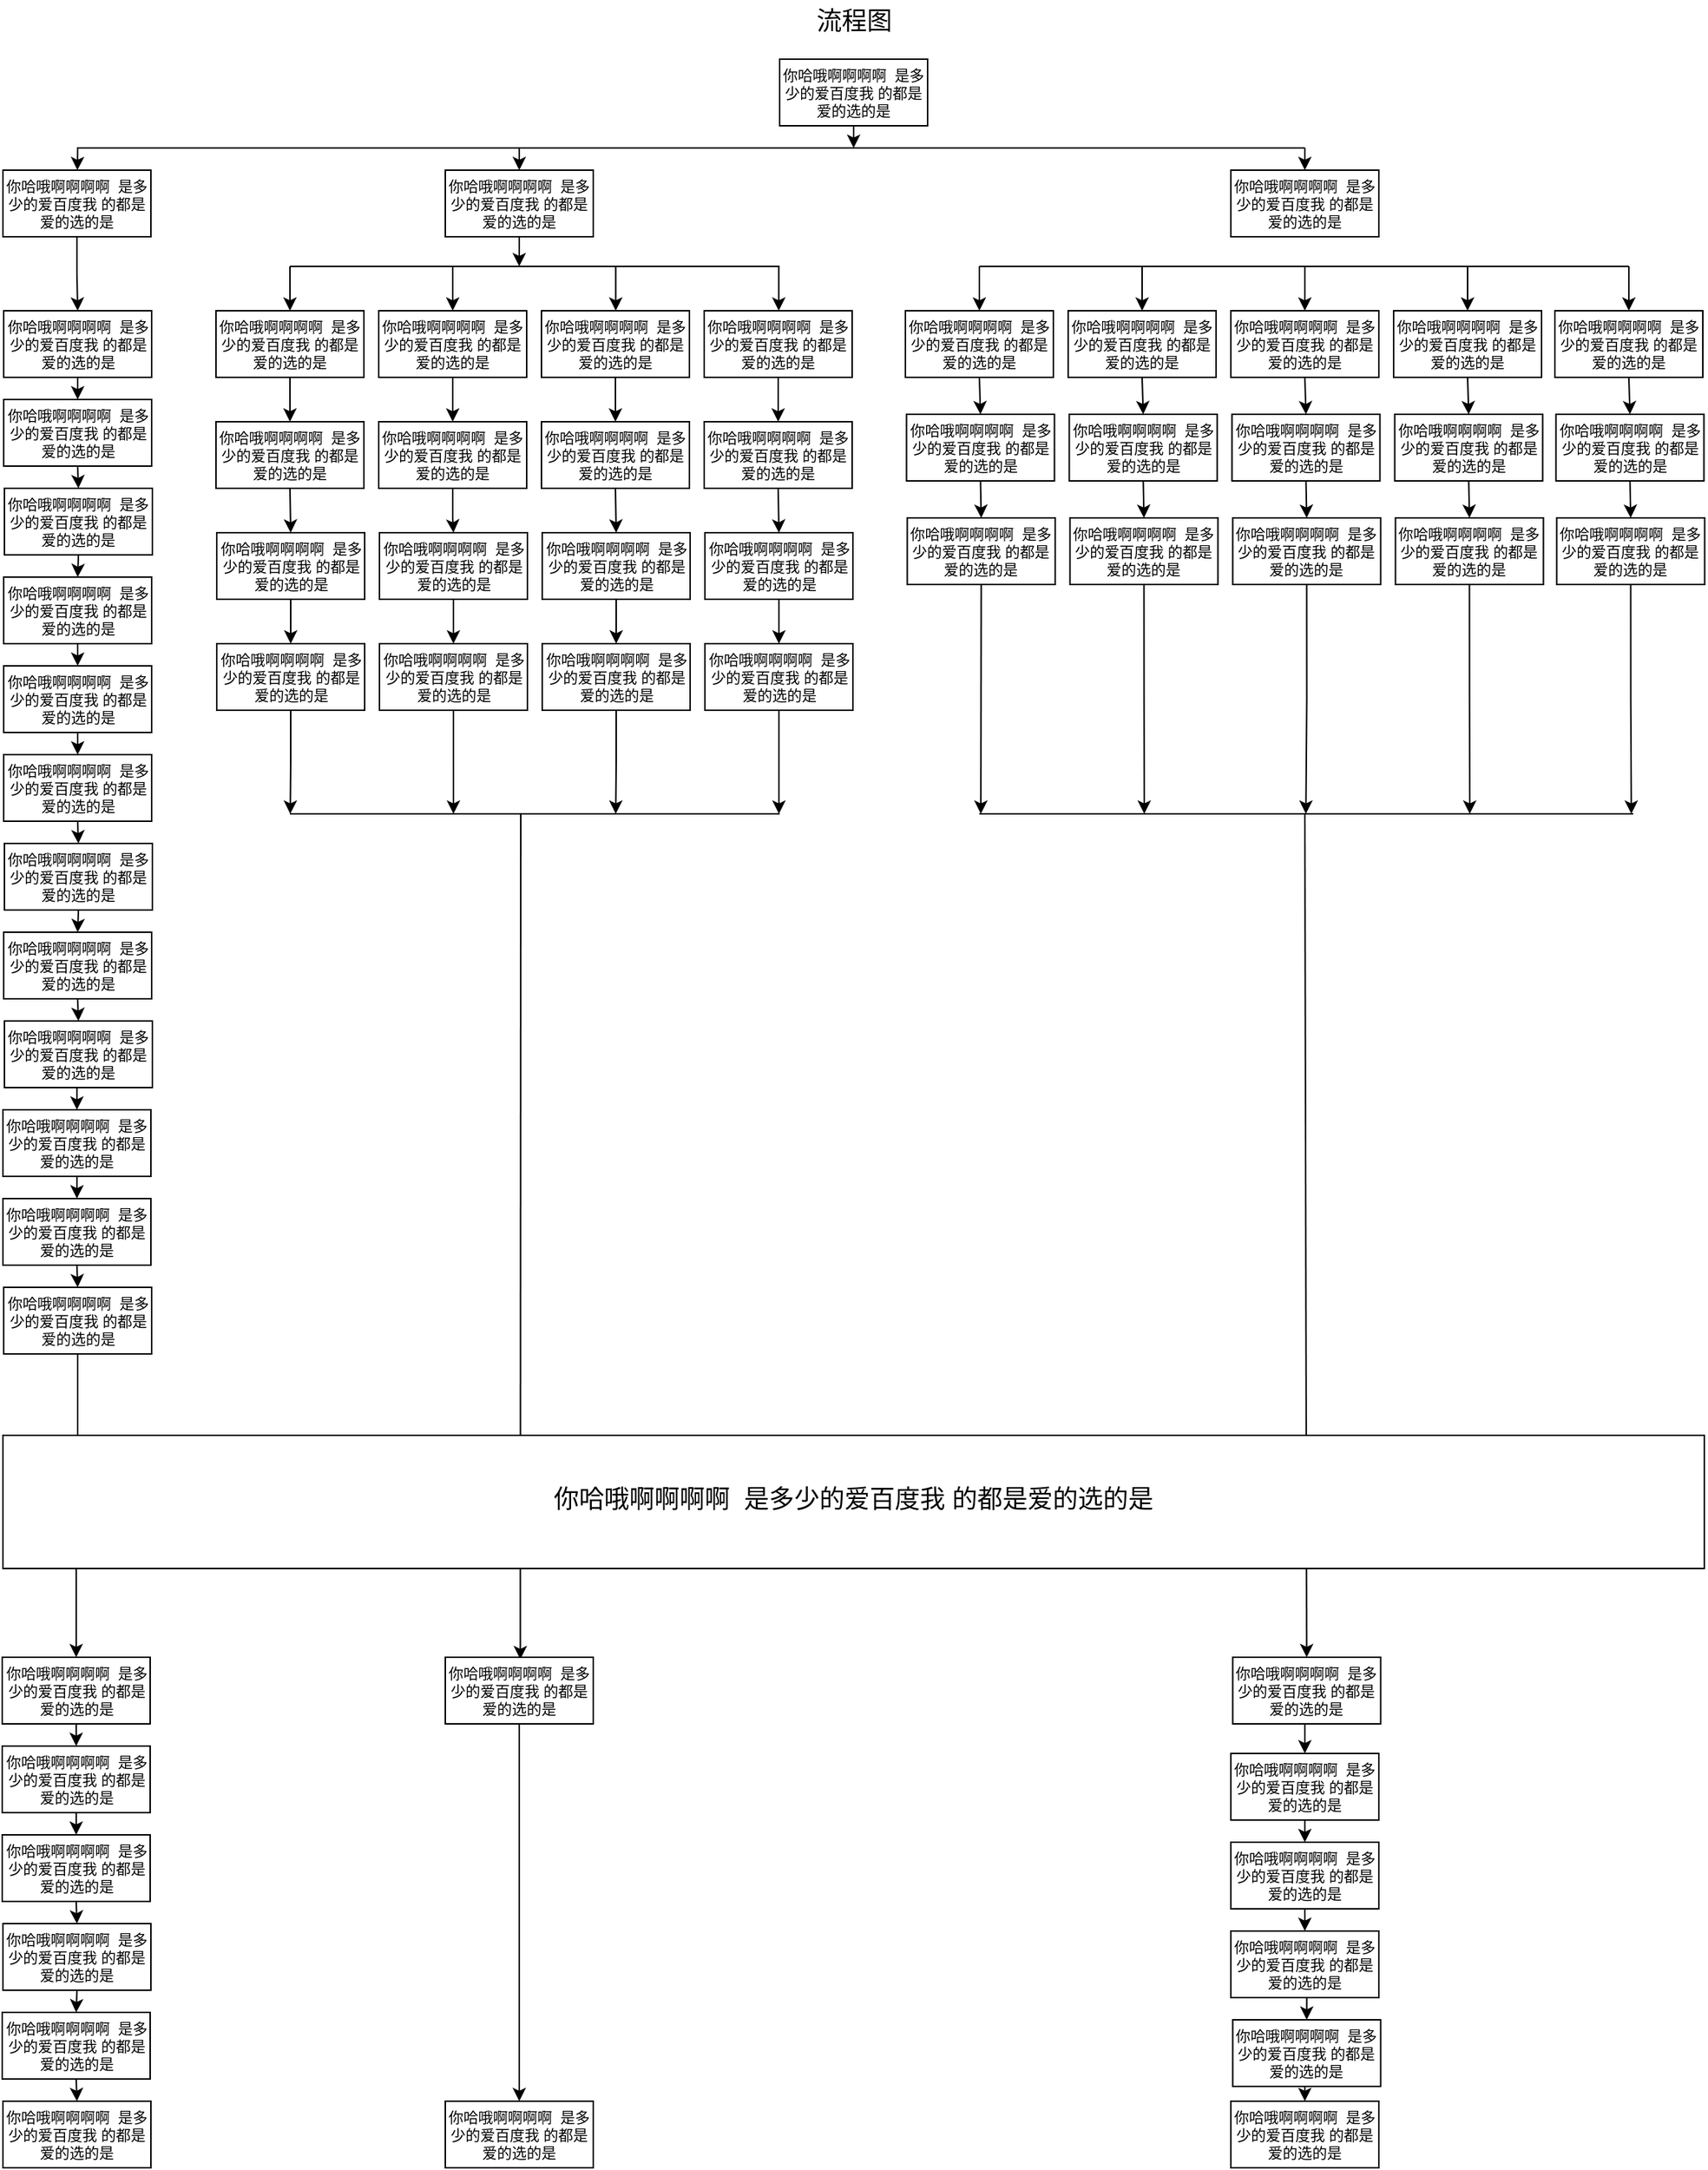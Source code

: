 <mxfile version="18.1.3" type="github"><diagram id="GHu2WYaASkNlMVGOSuDn" name="第 1 页"><mxGraphModel dx="2966" dy="1660" grid="1" gridSize="10" guides="1" tooltips="1" connect="1" arrows="0" fold="1" page="1" pageScale="1" pageWidth="1169" pageHeight="1654" math="0" shadow="0"><root><mxCell id="0"/><mxCell id="1" parent="0"/><mxCell id="d8rt-VX0q0OXvz8pPUQe-318" value="" style="endArrow=classic;html=1;rounded=0;fontSize=17;entryX=0.5;entryY=0;entryDx=0;entryDy=0;" edge="1" parent="1" target="d8rt-VX0q0OXvz8pPUQe-334"><mxGeometry width="50" height="50" relative="1" as="geometry"><mxPoint x="890" y="560" as="sourcePoint"/><mxPoint x="891.3" y="1140" as="targetPoint"/></mxGeometry></mxCell><mxCell id="d8rt-VX0q0OXvz8pPUQe-332" value="" style="endArrow=classic;html=1;rounded=0;fontSize=17;entryX=0.697;entryY=0.03;entryDx=0;entryDy=0;entryPerimeter=0;" edge="1" parent="1"><mxGeometry width="50" height="50" relative="1" as="geometry"><mxPoint x="360" y="560" as="sourcePoint"/><mxPoint x="359.7" y="1131.35" as="targetPoint"/></mxGeometry></mxCell><mxCell id="d8rt-VX0q0OXvz8pPUQe-285" style="edgeStyle=orthogonalEdgeStyle;rounded=0;orthogonalLoop=1;jettySize=auto;html=1;exitX=0.5;exitY=1;exitDx=0;exitDy=0;entryX=0.5;entryY=0;entryDx=0;entryDy=0;fontSize=10;" edge="1" parent="1" source="d8rt-VX0q0OXvz8pPUQe-123" target="d8rt-VX0q0OXvz8pPUQe-136"><mxGeometry relative="1" as="geometry"/></mxCell><mxCell id="d8rt-VX0q0OXvz8pPUQe-123" value="&lt;font style=&quot;font-size: 10px; line-height: 0.4;&quot;&gt;你哈哦啊啊啊啊&amp;nbsp; 是多少的爱百度我 的都是爱的选的是&lt;/font&gt;" style="rounded=0;whiteSpace=wrap;html=1;strokeWidth=1;align=center;fontSize=10;spacingTop=0;spacing=0;labelBorderColor=none;labelBackgroundColor=none;labelPosition=center;verticalLabelPosition=middle;verticalAlign=middle;" vertex="1" parent="1"><mxGeometry x="1059" y="220" width="100" height="45" as="geometry"/></mxCell><mxCell id="d8rt-VX0q0OXvz8pPUQe-284" style="edgeStyle=orthogonalEdgeStyle;rounded=0;orthogonalLoop=1;jettySize=auto;html=1;exitX=0.5;exitY=1;exitDx=0;exitDy=0;entryX=0.5;entryY=0;entryDx=0;entryDy=0;fontSize=10;" edge="1" parent="1" source="d8rt-VX0q0OXvz8pPUQe-131" target="d8rt-VX0q0OXvz8pPUQe-137"><mxGeometry relative="1" as="geometry"/></mxCell><mxCell id="d8rt-VX0q0OXvz8pPUQe-131" value="&lt;font style=&quot;font-size: 10px; line-height: 0.4;&quot;&gt;你哈哦啊啊啊啊&amp;nbsp; 是多少的爱百度我 的都是爱的选的是&lt;/font&gt;" style="rounded=0;whiteSpace=wrap;html=1;strokeWidth=1;align=center;fontSize=10;spacingTop=0;spacing=0;labelBorderColor=none;labelBackgroundColor=none;labelPosition=center;verticalLabelPosition=middle;verticalAlign=middle;" vertex="1" parent="1"><mxGeometry x="950" y="220" width="100" height="45" as="geometry"/></mxCell><mxCell id="d8rt-VX0q0OXvz8pPUQe-283" style="edgeStyle=orthogonalEdgeStyle;rounded=0;orthogonalLoop=1;jettySize=auto;html=1;exitX=0.5;exitY=1;exitDx=0;exitDy=0;entryX=0.5;entryY=0;entryDx=0;entryDy=0;fontSize=10;" edge="1" parent="1" source="d8rt-VX0q0OXvz8pPUQe-132" target="d8rt-VX0q0OXvz8pPUQe-138"><mxGeometry relative="1" as="geometry"/></mxCell><mxCell id="d8rt-VX0q0OXvz8pPUQe-132" value="&lt;font style=&quot;font-size: 10px; line-height: 0.4;&quot;&gt;你哈哦啊啊啊啊&amp;nbsp; 是多少的爱百度我 的都是爱的选的是&lt;/font&gt;" style="rounded=0;whiteSpace=wrap;html=1;strokeWidth=1;align=center;fontSize=10;spacingTop=0;spacing=0;labelBorderColor=none;labelBackgroundColor=none;labelPosition=center;verticalLabelPosition=middle;verticalAlign=middle;" vertex="1" parent="1"><mxGeometry x="840" y="220" width="100" height="45" as="geometry"/></mxCell><mxCell id="d8rt-VX0q0OXvz8pPUQe-282" style="edgeStyle=orthogonalEdgeStyle;rounded=0;orthogonalLoop=1;jettySize=auto;html=1;exitX=0.5;exitY=1;exitDx=0;exitDy=0;entryX=0.5;entryY=0;entryDx=0;entryDy=0;fontSize=10;" edge="1" parent="1" source="d8rt-VX0q0OXvz8pPUQe-134" target="d8rt-VX0q0OXvz8pPUQe-139"><mxGeometry relative="1" as="geometry"/></mxCell><mxCell id="d8rt-VX0q0OXvz8pPUQe-134" value="&lt;font style=&quot;font-size: 10px; line-height: 0.4;&quot;&gt;你哈哦啊啊啊啊&amp;nbsp; 是多少的爱百度我 的都是爱的选的是&lt;/font&gt;" style="rounded=0;whiteSpace=wrap;html=1;strokeWidth=1;align=center;fontSize=10;spacingTop=0;spacing=0;labelBorderColor=none;labelBackgroundColor=none;labelPosition=center;verticalLabelPosition=middle;verticalAlign=middle;" vertex="1" parent="1"><mxGeometry x="730" y="220" width="100" height="45" as="geometry"/></mxCell><mxCell id="d8rt-VX0q0OXvz8pPUQe-279" style="edgeStyle=orthogonalEdgeStyle;rounded=0;orthogonalLoop=1;jettySize=auto;html=1;exitX=0.5;exitY=1;exitDx=0;exitDy=0;entryX=0.5;entryY=0;entryDx=0;entryDy=0;fontSize=10;" edge="1" parent="1" source="d8rt-VX0q0OXvz8pPUQe-135" target="d8rt-VX0q0OXvz8pPUQe-140"><mxGeometry relative="1" as="geometry"/></mxCell><mxCell id="d8rt-VX0q0OXvz8pPUQe-135" value="&lt;font style=&quot;font-size: 10px; line-height: 0.4;&quot;&gt;你哈哦啊啊啊啊&amp;nbsp; 是多少的爱百度我 的都是爱的选的是&lt;/font&gt;" style="rounded=0;whiteSpace=wrap;html=1;strokeWidth=1;align=center;fontSize=10;spacingTop=0;spacing=0;labelBorderColor=none;labelBackgroundColor=none;labelPosition=center;verticalLabelPosition=middle;verticalAlign=middle;" vertex="1" parent="1"><mxGeometry x="620" y="220" width="100" height="45" as="geometry"/></mxCell><mxCell id="d8rt-VX0q0OXvz8pPUQe-288" style="edgeStyle=orthogonalEdgeStyle;rounded=0;orthogonalLoop=1;jettySize=auto;html=1;exitX=0.5;exitY=1;exitDx=0;exitDy=0;entryX=0.5;entryY=0;entryDx=0;entryDy=0;fontSize=10;" edge="1" parent="1" source="d8rt-VX0q0OXvz8pPUQe-136" target="d8rt-VX0q0OXvz8pPUQe-141"><mxGeometry relative="1" as="geometry"/></mxCell><mxCell id="d8rt-VX0q0OXvz8pPUQe-136" value="&lt;font style=&quot;font-size: 10px; line-height: 0.4;&quot;&gt;你哈哦啊啊啊啊&amp;nbsp; 是多少的爱百度我 的都是爱的选的是&lt;/font&gt;" style="rounded=0;whiteSpace=wrap;html=1;strokeWidth=1;align=center;fontSize=10;spacingTop=0;spacing=0;labelBorderColor=none;labelBackgroundColor=none;labelPosition=center;verticalLabelPosition=middle;verticalAlign=middle;" vertex="1" parent="1"><mxGeometry x="1059.75" y="290" width="100" height="45" as="geometry"/></mxCell><mxCell id="d8rt-VX0q0OXvz8pPUQe-287" style="edgeStyle=orthogonalEdgeStyle;rounded=0;orthogonalLoop=1;jettySize=auto;html=1;exitX=0.5;exitY=1;exitDx=0;exitDy=0;entryX=0.5;entryY=0;entryDx=0;entryDy=0;fontSize=10;" edge="1" parent="1" source="d8rt-VX0q0OXvz8pPUQe-137" target="d8rt-VX0q0OXvz8pPUQe-142"><mxGeometry relative="1" as="geometry"/></mxCell><mxCell id="d8rt-VX0q0OXvz8pPUQe-137" value="&lt;font style=&quot;font-size: 10px; line-height: 0.4;&quot;&gt;你哈哦啊啊啊啊&amp;nbsp; 是多少的爱百度我 的都是爱的选的是&lt;/font&gt;" style="rounded=0;whiteSpace=wrap;html=1;strokeWidth=1;align=center;fontSize=10;spacingTop=0;spacing=0;labelBorderColor=none;labelBackgroundColor=none;labelPosition=center;verticalLabelPosition=middle;verticalAlign=middle;" vertex="1" parent="1"><mxGeometry x="950.75" y="290" width="100" height="45" as="geometry"/></mxCell><mxCell id="d8rt-VX0q0OXvz8pPUQe-286" style="edgeStyle=orthogonalEdgeStyle;rounded=0;orthogonalLoop=1;jettySize=auto;html=1;exitX=0.5;exitY=1;exitDx=0;exitDy=0;entryX=0.5;entryY=0;entryDx=0;entryDy=0;fontSize=10;" edge="1" parent="1" source="d8rt-VX0q0OXvz8pPUQe-138" target="d8rt-VX0q0OXvz8pPUQe-143"><mxGeometry relative="1" as="geometry"/></mxCell><mxCell id="d8rt-VX0q0OXvz8pPUQe-138" value="&lt;font style=&quot;font-size: 10px; line-height: 0.4;&quot;&gt;你哈哦啊啊啊啊&amp;nbsp; 是多少的爱百度我 的都是爱的选的是&lt;/font&gt;" style="rounded=0;whiteSpace=wrap;html=1;strokeWidth=1;align=center;fontSize=10;spacingTop=0;spacing=0;labelBorderColor=none;labelBackgroundColor=none;labelPosition=center;verticalLabelPosition=middle;verticalAlign=middle;" vertex="1" parent="1"><mxGeometry x="840.75" y="290" width="100" height="45" as="geometry"/></mxCell><mxCell id="d8rt-VX0q0OXvz8pPUQe-281" style="edgeStyle=orthogonalEdgeStyle;rounded=0;orthogonalLoop=1;jettySize=auto;html=1;exitX=0.5;exitY=1;exitDx=0;exitDy=0;entryX=0.5;entryY=0;entryDx=0;entryDy=0;fontSize=10;" edge="1" parent="1" source="d8rt-VX0q0OXvz8pPUQe-139" target="d8rt-VX0q0OXvz8pPUQe-144"><mxGeometry relative="1" as="geometry"/></mxCell><mxCell id="d8rt-VX0q0OXvz8pPUQe-139" value="&lt;font style=&quot;font-size: 10px; line-height: 0.4;&quot;&gt;你哈哦啊啊啊啊&amp;nbsp; 是多少的爱百度我 的都是爱的选的是&lt;/font&gt;" style="rounded=0;whiteSpace=wrap;html=1;strokeWidth=1;align=center;fontSize=10;spacingTop=0;spacing=0;labelBorderColor=none;labelBackgroundColor=none;labelPosition=center;verticalLabelPosition=middle;verticalAlign=middle;" vertex="1" parent="1"><mxGeometry x="730.75" y="290" width="100" height="45" as="geometry"/></mxCell><mxCell id="d8rt-VX0q0OXvz8pPUQe-280" style="edgeStyle=orthogonalEdgeStyle;rounded=0;orthogonalLoop=1;jettySize=auto;html=1;exitX=0.5;exitY=1;exitDx=0;exitDy=0;entryX=0.5;entryY=0;entryDx=0;entryDy=0;fontSize=10;" edge="1" parent="1" source="d8rt-VX0q0OXvz8pPUQe-140" target="d8rt-VX0q0OXvz8pPUQe-145"><mxGeometry relative="1" as="geometry"/></mxCell><mxCell id="d8rt-VX0q0OXvz8pPUQe-140" value="&lt;font style=&quot;font-size: 10px; line-height: 0.4;&quot;&gt;你哈哦啊啊啊啊&amp;nbsp; 是多少的爱百度我 的都是爱的选的是&lt;/font&gt;" style="rounded=0;whiteSpace=wrap;html=1;strokeWidth=1;align=center;fontSize=10;spacingTop=0;spacing=0;labelBorderColor=none;labelBackgroundColor=none;labelPosition=center;verticalLabelPosition=middle;verticalAlign=middle;" vertex="1" parent="1"><mxGeometry x="620.75" y="290" width="100" height="45" as="geometry"/></mxCell><mxCell id="d8rt-VX0q0OXvz8pPUQe-317" style="edgeStyle=orthogonalEdgeStyle;rounded=0;orthogonalLoop=1;jettySize=auto;html=1;exitX=0.5;exitY=1;exitDx=0;exitDy=0;fontSize=17;" edge="1" parent="1" source="d8rt-VX0q0OXvz8pPUQe-141"><mxGeometry relative="1" as="geometry"><mxPoint x="1110.692" y="560" as="targetPoint"/></mxGeometry></mxCell><mxCell id="d8rt-VX0q0OXvz8pPUQe-141" value="&lt;font style=&quot;font-size: 10px; line-height: 0.4;&quot;&gt;你哈哦啊啊啊啊&amp;nbsp; 是多少的爱百度我 的都是爱的选的是&lt;/font&gt;" style="rounded=0;whiteSpace=wrap;html=1;strokeWidth=1;align=center;fontSize=10;spacingTop=0;spacing=0;labelBorderColor=none;labelBackgroundColor=none;labelPosition=center;verticalLabelPosition=middle;verticalAlign=middle;" vertex="1" parent="1"><mxGeometry x="1060.25" y="360" width="100" height="45" as="geometry"/></mxCell><mxCell id="d8rt-VX0q0OXvz8pPUQe-316" style="edgeStyle=orthogonalEdgeStyle;rounded=0;orthogonalLoop=1;jettySize=auto;html=1;exitX=0.5;exitY=1;exitDx=0;exitDy=0;fontSize=17;" edge="1" parent="1" source="d8rt-VX0q0OXvz8pPUQe-142"><mxGeometry relative="1" as="geometry"><mxPoint x="1001.462" y="560" as="targetPoint"/></mxGeometry></mxCell><mxCell id="d8rt-VX0q0OXvz8pPUQe-142" value="&lt;font style=&quot;font-size: 10px; line-height: 0.4;&quot;&gt;你哈哦啊啊啊啊&amp;nbsp; 是多少的爱百度我 的都是爱的选的是&lt;/font&gt;" style="rounded=0;whiteSpace=wrap;html=1;strokeWidth=1;align=center;fontSize=10;spacingTop=0;spacing=0;labelBorderColor=none;labelBackgroundColor=none;labelPosition=center;verticalLabelPosition=middle;verticalAlign=middle;" vertex="1" parent="1"><mxGeometry x="951.25" y="360" width="100" height="45" as="geometry"/></mxCell><mxCell id="d8rt-VX0q0OXvz8pPUQe-315" style="edgeStyle=orthogonalEdgeStyle;rounded=0;orthogonalLoop=1;jettySize=auto;html=1;exitX=0.5;exitY=1;exitDx=0;exitDy=0;fontSize=17;" edge="1" parent="1" source="d8rt-VX0q0OXvz8pPUQe-143"><mxGeometry relative="1" as="geometry"><mxPoint x="890.692" y="560" as="targetPoint"/></mxGeometry></mxCell><mxCell id="d8rt-VX0q0OXvz8pPUQe-143" value="&lt;font style=&quot;font-size: 10px; line-height: 0.4;&quot;&gt;你哈哦啊啊啊啊&amp;nbsp; 是多少的爱百度我 的都是爱的选的是&lt;/font&gt;" style="rounded=0;whiteSpace=wrap;html=1;strokeWidth=1;align=center;fontSize=10;spacingTop=0;spacing=0;labelBorderColor=none;labelBackgroundColor=none;labelPosition=center;verticalLabelPosition=middle;verticalAlign=middle;" vertex="1" parent="1"><mxGeometry x="841.25" y="360" width="100" height="45" as="geometry"/></mxCell><mxCell id="d8rt-VX0q0OXvz8pPUQe-314" style="edgeStyle=orthogonalEdgeStyle;rounded=0;orthogonalLoop=1;jettySize=auto;html=1;exitX=0.5;exitY=1;exitDx=0;exitDy=0;fontSize=17;" edge="1" parent="1" source="d8rt-VX0q0OXvz8pPUQe-144"><mxGeometry relative="1" as="geometry"><mxPoint x="781.462" y="560" as="targetPoint"/></mxGeometry></mxCell><mxCell id="d8rt-VX0q0OXvz8pPUQe-144" value="&lt;font style=&quot;font-size: 10px; line-height: 0.4;&quot;&gt;你哈哦啊啊啊啊&amp;nbsp; 是多少的爱百度我 的都是爱的选的是&lt;/font&gt;" style="rounded=0;whiteSpace=wrap;html=1;strokeWidth=1;align=center;fontSize=10;spacingTop=0;spacing=0;labelBorderColor=none;labelBackgroundColor=none;labelPosition=center;verticalLabelPosition=middle;verticalAlign=middle;" vertex="1" parent="1"><mxGeometry x="731.25" y="360" width="100" height="45" as="geometry"/></mxCell><mxCell id="d8rt-VX0q0OXvz8pPUQe-145" value="&lt;font style=&quot;font-size: 10px; line-height: 0.4;&quot;&gt;你哈哦啊啊啊啊&amp;nbsp; 是多少的爱百度我 的都是爱的选的是&lt;/font&gt;" style="rounded=0;whiteSpace=wrap;html=1;strokeWidth=1;align=center;fontSize=10;spacingTop=0;spacing=0;labelBorderColor=none;labelBackgroundColor=none;labelPosition=center;verticalLabelPosition=middle;verticalAlign=middle;" vertex="1" parent="1"><mxGeometry x="621.25" y="360" width="100" height="45" as="geometry"/></mxCell><mxCell id="d8rt-VX0q0OXvz8pPUQe-277" style="edgeStyle=orthogonalEdgeStyle;rounded=0;orthogonalLoop=1;jettySize=auto;html=1;exitX=0.5;exitY=1;exitDx=0;exitDy=0;entryX=0.5;entryY=0;entryDx=0;entryDy=0;fontSize=10;" edge="1" parent="1" source="d8rt-VX0q0OXvz8pPUQe-146" target="d8rt-VX0q0OXvz8pPUQe-150"><mxGeometry relative="1" as="geometry"/></mxCell><mxCell id="d8rt-VX0q0OXvz8pPUQe-146" value="&lt;font style=&quot;font-size: 10px; line-height: 0.4;&quot;&gt;你哈哦啊啊啊啊&amp;nbsp; 是多少的爱百度我 的都是爱的选的是&lt;/font&gt;" style="rounded=0;whiteSpace=wrap;html=1;strokeWidth=1;align=center;fontSize=10;spacingTop=0;spacing=0;labelBorderColor=none;labelBackgroundColor=none;labelPosition=center;verticalLabelPosition=middle;verticalAlign=middle;" vertex="1" parent="1"><mxGeometry x="484" y="220" width="100" height="45" as="geometry"/></mxCell><mxCell id="d8rt-VX0q0OXvz8pPUQe-275" style="edgeStyle=orthogonalEdgeStyle;rounded=0;orthogonalLoop=1;jettySize=auto;html=1;exitX=0.5;exitY=1;exitDx=0;exitDy=0;fontSize=10;" edge="1" parent="1" source="d8rt-VX0q0OXvz8pPUQe-147" target="d8rt-VX0q0OXvz8pPUQe-151"><mxGeometry relative="1" as="geometry"/></mxCell><mxCell id="d8rt-VX0q0OXvz8pPUQe-147" value="&lt;font style=&quot;font-size: 10px; line-height: 0.4;&quot;&gt;你哈哦啊啊啊啊&amp;nbsp; 是多少的爱百度我 的都是爱的选的是&lt;/font&gt;" style="rounded=0;whiteSpace=wrap;html=1;strokeWidth=1;align=center;fontSize=10;spacingTop=0;spacing=0;labelBorderColor=none;labelBackgroundColor=none;labelPosition=center;verticalLabelPosition=middle;verticalAlign=middle;" vertex="1" parent="1"><mxGeometry x="374" y="220" width="100" height="45" as="geometry"/></mxCell><mxCell id="d8rt-VX0q0OXvz8pPUQe-273" style="edgeStyle=orthogonalEdgeStyle;rounded=0;orthogonalLoop=1;jettySize=auto;html=1;exitX=0.5;exitY=1;exitDx=0;exitDy=0;entryX=0.5;entryY=0;entryDx=0;entryDy=0;fontSize=10;" edge="1" parent="1" source="d8rt-VX0q0OXvz8pPUQe-148" target="d8rt-VX0q0OXvz8pPUQe-152"><mxGeometry relative="1" as="geometry"/></mxCell><mxCell id="d8rt-VX0q0OXvz8pPUQe-148" value="&lt;font style=&quot;font-size: 10px; line-height: 0.4;&quot;&gt;你哈哦啊啊啊啊&amp;nbsp; 是多少的爱百度我 的都是爱的选的是&lt;/font&gt;" style="rounded=0;whiteSpace=wrap;html=1;strokeWidth=1;align=center;fontSize=10;spacingTop=0;spacing=0;labelBorderColor=none;labelBackgroundColor=none;labelPosition=center;verticalLabelPosition=middle;verticalAlign=middle;" vertex="1" parent="1"><mxGeometry x="264" y="220" width="100" height="45" as="geometry"/></mxCell><mxCell id="d8rt-VX0q0OXvz8pPUQe-218" style="edgeStyle=orthogonalEdgeStyle;rounded=0;orthogonalLoop=1;jettySize=auto;html=1;exitX=0.5;exitY=1;exitDx=0;exitDy=0;entryX=0.5;entryY=0;entryDx=0;entryDy=0;fontSize=10;" edge="1" parent="1" source="d8rt-VX0q0OXvz8pPUQe-149" target="d8rt-VX0q0OXvz8pPUQe-153"><mxGeometry relative="1" as="geometry"/></mxCell><mxCell id="d8rt-VX0q0OXvz8pPUQe-149" value="&lt;font style=&quot;font-size: 10px; line-height: 0.4;&quot;&gt;你哈哦啊啊啊啊&amp;nbsp; 是多少的爱百度我 的都是爱的选的是&lt;/font&gt;" style="rounded=0;whiteSpace=wrap;html=1;strokeWidth=1;align=center;fontSize=10;spacingTop=0;spacing=0;labelBorderColor=none;labelBackgroundColor=none;labelPosition=center;verticalLabelPosition=middle;verticalAlign=middle;" vertex="1" parent="1"><mxGeometry x="10.5" y="220" width="100" height="45" as="geometry"/></mxCell><mxCell id="d8rt-VX0q0OXvz8pPUQe-215" style="edgeStyle=orthogonalEdgeStyle;rounded=0;orthogonalLoop=1;jettySize=auto;html=1;exitX=0.5;exitY=1;exitDx=0;exitDy=0;entryX=0.5;entryY=0;entryDx=0;entryDy=0;fontSize=10;" edge="1" parent="1" target="d8rt-VX0q0OXvz8pPUQe-154"><mxGeometry relative="1" as="geometry"><mxPoint x="534" y="370" as="sourcePoint"/></mxGeometry></mxCell><mxCell id="d8rt-VX0q0OXvz8pPUQe-278" style="edgeStyle=orthogonalEdgeStyle;rounded=0;orthogonalLoop=1;jettySize=auto;html=1;exitX=0.5;exitY=1;exitDx=0;exitDy=0;entryX=0.5;entryY=0;entryDx=0;entryDy=0;fontSize=10;" edge="1" parent="1" source="d8rt-VX0q0OXvz8pPUQe-150" target="d8rt-VX0q0OXvz8pPUQe-154"><mxGeometry relative="1" as="geometry"/></mxCell><mxCell id="d8rt-VX0q0OXvz8pPUQe-150" value="&lt;font style=&quot;font-size: 10px; line-height: 0.4;&quot;&gt;你哈哦啊啊啊啊&amp;nbsp; 是多少的爱百度我 的都是爱的选的是&lt;/font&gt;" style="rounded=0;whiteSpace=wrap;html=1;strokeWidth=1;align=center;fontSize=10;spacingTop=0;spacing=0;labelBorderColor=none;labelBackgroundColor=none;labelPosition=center;verticalLabelPosition=middle;verticalAlign=middle;" vertex="1" parent="1"><mxGeometry x="484" y="295" width="100" height="45" as="geometry"/></mxCell><mxCell id="d8rt-VX0q0OXvz8pPUQe-212" style="edgeStyle=orthogonalEdgeStyle;rounded=0;orthogonalLoop=1;jettySize=auto;html=1;exitX=0.5;exitY=1;exitDx=0;exitDy=0;entryX=0.5;entryY=0;entryDx=0;entryDy=0;fontSize=10;" edge="1" parent="1" target="d8rt-VX0q0OXvz8pPUQe-155"><mxGeometry relative="1" as="geometry"><mxPoint x="424" y="370" as="sourcePoint"/></mxGeometry></mxCell><mxCell id="d8rt-VX0q0OXvz8pPUQe-276" style="edgeStyle=orthogonalEdgeStyle;rounded=0;orthogonalLoop=1;jettySize=auto;html=1;exitX=0.5;exitY=1;exitDx=0;exitDy=0;entryX=0.5;entryY=0;entryDx=0;entryDy=0;fontSize=10;" edge="1" parent="1" source="d8rt-VX0q0OXvz8pPUQe-151" target="d8rt-VX0q0OXvz8pPUQe-155"><mxGeometry relative="1" as="geometry"/></mxCell><mxCell id="d8rt-VX0q0OXvz8pPUQe-151" value="&lt;font style=&quot;font-size: 10px; line-height: 0.4;&quot;&gt;你哈哦啊啊啊啊&amp;nbsp; 是多少的爱百度我 的都是爱的选的是&lt;/font&gt;" style="rounded=0;whiteSpace=wrap;html=1;strokeWidth=1;align=center;fontSize=10;spacingTop=0;spacing=0;labelBorderColor=none;labelBackgroundColor=none;labelPosition=center;verticalLabelPosition=middle;verticalAlign=middle;" vertex="1" parent="1"><mxGeometry x="374" y="295" width="100" height="45" as="geometry"/></mxCell><mxCell id="d8rt-VX0q0OXvz8pPUQe-209" style="edgeStyle=orthogonalEdgeStyle;rounded=0;orthogonalLoop=1;jettySize=auto;html=1;exitX=0.5;exitY=1;exitDx=0;exitDy=0;entryX=0.5;entryY=0;entryDx=0;entryDy=0;fontSize=10;" edge="1" parent="1" target="d8rt-VX0q0OXvz8pPUQe-156"><mxGeometry relative="1" as="geometry"><mxPoint x="314" y="370" as="sourcePoint"/></mxGeometry></mxCell><mxCell id="d8rt-VX0q0OXvz8pPUQe-274" style="edgeStyle=orthogonalEdgeStyle;rounded=0;orthogonalLoop=1;jettySize=auto;html=1;exitX=0.5;exitY=1;exitDx=0;exitDy=0;fontSize=10;" edge="1" parent="1" source="d8rt-VX0q0OXvz8pPUQe-152" target="d8rt-VX0q0OXvz8pPUQe-156"><mxGeometry relative="1" as="geometry"/></mxCell><mxCell id="d8rt-VX0q0OXvz8pPUQe-152" value="&lt;font style=&quot;font-size: 10px; line-height: 0.4;&quot;&gt;你哈哦啊啊啊啊&amp;nbsp; 是多少的爱百度我 的都是爱的选的是&lt;/font&gt;" style="rounded=0;whiteSpace=wrap;html=1;strokeWidth=1;align=center;fontSize=10;spacingTop=0;spacing=0;labelBorderColor=none;labelBackgroundColor=none;labelPosition=center;verticalLabelPosition=middle;verticalAlign=middle;" vertex="1" parent="1"><mxGeometry x="264" y="295" width="100" height="45" as="geometry"/></mxCell><mxCell id="d8rt-VX0q0OXvz8pPUQe-219" style="edgeStyle=orthogonalEdgeStyle;rounded=0;orthogonalLoop=1;jettySize=auto;html=1;exitX=0.5;exitY=1;exitDx=0;exitDy=0;entryX=0.5;entryY=0;entryDx=0;entryDy=0;fontSize=10;" edge="1" parent="1" source="d8rt-VX0q0OXvz8pPUQe-153" target="d8rt-VX0q0OXvz8pPUQe-157"><mxGeometry relative="1" as="geometry"/></mxCell><mxCell id="d8rt-VX0q0OXvz8pPUQe-153" value="&lt;font style=&quot;font-size: 10px; line-height: 0.4;&quot;&gt;你哈哦啊啊啊啊&amp;nbsp; 是多少的爱百度我 的都是爱的选的是&lt;/font&gt;" style="rounded=0;whiteSpace=wrap;html=1;strokeWidth=1;align=center;fontSize=10;spacingTop=0;spacing=0;labelBorderColor=none;labelBackgroundColor=none;labelPosition=center;verticalLabelPosition=middle;verticalAlign=middle;" vertex="1" parent="1"><mxGeometry x="10.5" y="280" width="100" height="45" as="geometry"/></mxCell><mxCell id="d8rt-VX0q0OXvz8pPUQe-272" style="edgeStyle=orthogonalEdgeStyle;rounded=0;orthogonalLoop=1;jettySize=auto;html=1;exitX=0.5;exitY=1;exitDx=0;exitDy=0;entryX=0.5;entryY=0;entryDx=0;entryDy=0;fontSize=10;" edge="1" parent="1" source="d8rt-VX0q0OXvz8pPUQe-154" target="d8rt-VX0q0OXvz8pPUQe-158"><mxGeometry relative="1" as="geometry"/></mxCell><mxCell id="d8rt-VX0q0OXvz8pPUQe-154" value="&lt;font style=&quot;font-size: 10px; line-height: 0.4;&quot;&gt;你哈哦啊啊啊啊&amp;nbsp; 是多少的爱百度我 的都是爱的选的是&lt;/font&gt;" style="rounded=0;whiteSpace=wrap;html=1;strokeWidth=1;align=center;fontSize=10;spacingTop=0;spacing=0;labelBorderColor=none;labelBackgroundColor=none;labelPosition=center;verticalLabelPosition=middle;verticalAlign=middle;" vertex="1" parent="1"><mxGeometry x="484.5" y="370" width="100" height="45" as="geometry"/></mxCell><mxCell id="d8rt-VX0q0OXvz8pPUQe-271" style="edgeStyle=orthogonalEdgeStyle;rounded=0;orthogonalLoop=1;jettySize=auto;html=1;exitX=0.5;exitY=1;exitDx=0;exitDy=0;entryX=0.5;entryY=0;entryDx=0;entryDy=0;fontSize=10;" edge="1" parent="1" source="d8rt-VX0q0OXvz8pPUQe-155" target="d8rt-VX0q0OXvz8pPUQe-159"><mxGeometry relative="1" as="geometry"/></mxCell><mxCell id="d8rt-VX0q0OXvz8pPUQe-155" value="&lt;font style=&quot;font-size: 10px; line-height: 0.4;&quot;&gt;你哈哦啊啊啊啊&amp;nbsp; 是多少的爱百度我 的都是爱的选的是&lt;/font&gt;" style="rounded=0;whiteSpace=wrap;html=1;strokeWidth=1;align=center;fontSize=10;spacingTop=0;spacing=0;labelBorderColor=none;labelBackgroundColor=none;labelPosition=center;verticalLabelPosition=middle;verticalAlign=middle;" vertex="1" parent="1"><mxGeometry x="374.5" y="370" width="100" height="45" as="geometry"/></mxCell><mxCell id="d8rt-VX0q0OXvz8pPUQe-270" style="edgeStyle=orthogonalEdgeStyle;rounded=0;orthogonalLoop=1;jettySize=auto;html=1;exitX=0.5;exitY=1;exitDx=0;exitDy=0;entryX=0.5;entryY=0;entryDx=0;entryDy=0;fontSize=10;" edge="1" parent="1" source="d8rt-VX0q0OXvz8pPUQe-156" target="d8rt-VX0q0OXvz8pPUQe-160"><mxGeometry relative="1" as="geometry"/></mxCell><mxCell id="d8rt-VX0q0OXvz8pPUQe-156" value="&lt;font style=&quot;font-size: 10px; line-height: 0.4;&quot;&gt;你哈哦啊啊啊啊&amp;nbsp; 是多少的爱百度我 的都是爱的选的是&lt;/font&gt;" style="rounded=0;whiteSpace=wrap;html=1;strokeWidth=1;align=center;fontSize=10;spacingTop=0;spacing=0;labelBorderColor=none;labelBackgroundColor=none;labelPosition=center;verticalLabelPosition=middle;verticalAlign=middle;" vertex="1" parent="1"><mxGeometry x="264.5" y="370" width="100" height="45" as="geometry"/></mxCell><mxCell id="d8rt-VX0q0OXvz8pPUQe-220" style="edgeStyle=orthogonalEdgeStyle;rounded=0;orthogonalLoop=1;jettySize=auto;html=1;exitX=0.5;exitY=1;exitDx=0;exitDy=0;entryX=0.5;entryY=0;entryDx=0;entryDy=0;fontSize=10;" edge="1" parent="1" source="d8rt-VX0q0OXvz8pPUQe-157" target="d8rt-VX0q0OXvz8pPUQe-161"><mxGeometry relative="1" as="geometry"/></mxCell><mxCell id="d8rt-VX0q0OXvz8pPUQe-157" value="&lt;font style=&quot;font-size: 10px; line-height: 0.4;&quot;&gt;你哈哦啊啊啊啊&amp;nbsp; 是多少的爱百度我 的都是爱的选的是&lt;/font&gt;" style="rounded=0;whiteSpace=wrap;html=1;strokeWidth=1;align=center;fontSize=10;spacingTop=0;spacing=0;labelBorderColor=none;labelBackgroundColor=none;labelPosition=center;verticalLabelPosition=middle;verticalAlign=middle;" vertex="1" parent="1"><mxGeometry x="11" y="340" width="100" height="45" as="geometry"/></mxCell><mxCell id="d8rt-VX0q0OXvz8pPUQe-308" style="edgeStyle=orthogonalEdgeStyle;rounded=0;orthogonalLoop=1;jettySize=auto;html=1;exitX=0.5;exitY=1;exitDx=0;exitDy=0;fontSize=10;" edge="1" parent="1" source="d8rt-VX0q0OXvz8pPUQe-158"><mxGeometry relative="1" as="geometry"><mxPoint x="534.516" y="560" as="targetPoint"/></mxGeometry></mxCell><mxCell id="d8rt-VX0q0OXvz8pPUQe-158" value="&lt;font style=&quot;font-size: 10px; line-height: 0.4;&quot;&gt;你哈哦啊啊啊啊&amp;nbsp; 是多少的爱百度我 的都是爱的选的是&lt;/font&gt;" style="rounded=0;whiteSpace=wrap;html=1;strokeWidth=1;align=center;fontSize=10;spacingTop=0;spacing=0;labelBorderColor=none;labelBackgroundColor=none;labelPosition=center;verticalLabelPosition=middle;verticalAlign=middle;" vertex="1" parent="1"><mxGeometry x="484.5" y="445" width="100" height="45" as="geometry"/></mxCell><mxCell id="d8rt-VX0q0OXvz8pPUQe-307" style="edgeStyle=orthogonalEdgeStyle;rounded=0;orthogonalLoop=1;jettySize=auto;html=1;exitX=0.5;exitY=1;exitDx=0;exitDy=0;fontSize=10;" edge="1" parent="1" source="d8rt-VX0q0OXvz8pPUQe-159"><mxGeometry relative="1" as="geometry"><mxPoint x="424.194" y="560" as="targetPoint"/></mxGeometry></mxCell><mxCell id="d8rt-VX0q0OXvz8pPUQe-159" value="&lt;font style=&quot;font-size: 10px; line-height: 0.4;&quot;&gt;你哈哦啊啊啊啊&amp;nbsp; 是多少的爱百度我 的都是爱的选的是&lt;/font&gt;" style="rounded=0;whiteSpace=wrap;html=1;strokeWidth=1;align=center;fontSize=10;spacingTop=0;spacing=0;labelBorderColor=none;labelBackgroundColor=none;labelPosition=center;verticalLabelPosition=middle;verticalAlign=middle;" vertex="1" parent="1"><mxGeometry x="374.5" y="445" width="100" height="45" as="geometry"/></mxCell><mxCell id="d8rt-VX0q0OXvz8pPUQe-306" style="edgeStyle=orthogonalEdgeStyle;rounded=0;orthogonalLoop=1;jettySize=auto;html=1;exitX=0.5;exitY=1;exitDx=0;exitDy=0;fontSize=10;" edge="1" parent="1" source="d8rt-VX0q0OXvz8pPUQe-160"><mxGeometry relative="1" as="geometry"><mxPoint x="314.516" y="560" as="targetPoint"/></mxGeometry></mxCell><mxCell id="d8rt-VX0q0OXvz8pPUQe-160" value="&lt;font style=&quot;font-size: 10px; line-height: 0.4;&quot;&gt;你哈哦啊啊啊啊&amp;nbsp; 是多少的爱百度我 的都是爱的选的是&lt;/font&gt;" style="rounded=0;whiteSpace=wrap;html=1;strokeWidth=1;align=center;fontSize=10;spacingTop=0;spacing=0;labelBorderColor=none;labelBackgroundColor=none;labelPosition=center;verticalLabelPosition=middle;verticalAlign=middle;" vertex="1" parent="1"><mxGeometry x="264.5" y="445" width="100" height="45" as="geometry"/></mxCell><mxCell id="d8rt-VX0q0OXvz8pPUQe-221" style="edgeStyle=orthogonalEdgeStyle;rounded=0;orthogonalLoop=1;jettySize=auto;html=1;exitX=0.5;exitY=1;exitDx=0;exitDy=0;entryX=0.5;entryY=0;entryDx=0;entryDy=0;fontSize=10;" edge="1" parent="1" source="d8rt-VX0q0OXvz8pPUQe-161" target="d8rt-VX0q0OXvz8pPUQe-162"><mxGeometry relative="1" as="geometry"/></mxCell><mxCell id="d8rt-VX0q0OXvz8pPUQe-161" value="&lt;font style=&quot;font-size: 10px; line-height: 0.4;&quot;&gt;你哈哦啊啊啊啊&amp;nbsp; 是多少的爱百度我 的都是爱的选的是&lt;/font&gt;" style="rounded=0;whiteSpace=wrap;html=1;strokeWidth=1;align=center;fontSize=10;spacingTop=0;spacing=0;labelBorderColor=none;labelBackgroundColor=none;labelPosition=center;verticalLabelPosition=middle;verticalAlign=middle;" vertex="1" parent="1"><mxGeometry x="10.5" y="400" width="100" height="45" as="geometry"/></mxCell><mxCell id="d8rt-VX0q0OXvz8pPUQe-222" style="edgeStyle=orthogonalEdgeStyle;rounded=0;orthogonalLoop=1;jettySize=auto;html=1;exitX=0.5;exitY=1;exitDx=0;exitDy=0;entryX=0.5;entryY=0;entryDx=0;entryDy=0;fontSize=10;" edge="1" parent="1" source="d8rt-VX0q0OXvz8pPUQe-162" target="d8rt-VX0q0OXvz8pPUQe-163"><mxGeometry relative="1" as="geometry"/></mxCell><mxCell id="d8rt-VX0q0OXvz8pPUQe-162" value="&lt;font style=&quot;font-size: 10px; line-height: 0.4;&quot;&gt;你哈哦啊啊啊啊&amp;nbsp; 是多少的爱百度我 的都是爱的选的是&lt;/font&gt;" style="rounded=0;whiteSpace=wrap;html=1;strokeWidth=1;align=center;fontSize=10;spacingTop=0;spacing=0;labelBorderColor=none;labelBackgroundColor=none;labelPosition=center;verticalLabelPosition=middle;verticalAlign=middle;" vertex="1" parent="1"><mxGeometry x="10.5" y="460" width="100" height="45" as="geometry"/></mxCell><mxCell id="d8rt-VX0q0OXvz8pPUQe-223" style="edgeStyle=orthogonalEdgeStyle;rounded=0;orthogonalLoop=1;jettySize=auto;html=1;exitX=0.5;exitY=1;exitDx=0;exitDy=0;entryX=0.5;entryY=0;entryDx=0;entryDy=0;fontSize=10;" edge="1" parent="1" source="d8rt-VX0q0OXvz8pPUQe-163" target="d8rt-VX0q0OXvz8pPUQe-164"><mxGeometry relative="1" as="geometry"/></mxCell><mxCell id="d8rt-VX0q0OXvz8pPUQe-163" value="&lt;font style=&quot;font-size: 10px; line-height: 0.4;&quot;&gt;你哈哦啊啊啊啊&amp;nbsp; 是多少的爱百度我 的都是爱的选的是&lt;/font&gt;" style="rounded=0;whiteSpace=wrap;html=1;strokeWidth=1;align=center;fontSize=10;spacingTop=0;spacing=0;labelBorderColor=none;labelBackgroundColor=none;labelPosition=center;verticalLabelPosition=middle;verticalAlign=middle;" vertex="1" parent="1"><mxGeometry x="10.5" y="520" width="100" height="45" as="geometry"/></mxCell><mxCell id="d8rt-VX0q0OXvz8pPUQe-224" style="edgeStyle=orthogonalEdgeStyle;rounded=0;orthogonalLoop=1;jettySize=auto;html=1;exitX=0.5;exitY=1;exitDx=0;exitDy=0;entryX=0.5;entryY=0;entryDx=0;entryDy=0;fontSize=10;" edge="1" parent="1" source="d8rt-VX0q0OXvz8pPUQe-164" target="d8rt-VX0q0OXvz8pPUQe-165"><mxGeometry relative="1" as="geometry"/></mxCell><mxCell id="d8rt-VX0q0OXvz8pPUQe-164" value="&lt;font style=&quot;font-size: 10px; line-height: 0.4;&quot;&gt;你哈哦啊啊啊啊&amp;nbsp; 是多少的爱百度我 的都是爱的选的是&lt;/font&gt;" style="rounded=0;whiteSpace=wrap;html=1;strokeWidth=1;align=center;fontSize=10;spacingTop=0;spacing=0;labelBorderColor=none;labelBackgroundColor=none;labelPosition=center;verticalLabelPosition=middle;verticalAlign=middle;" vertex="1" parent="1"><mxGeometry x="11" y="580" width="100" height="45" as="geometry"/></mxCell><mxCell id="d8rt-VX0q0OXvz8pPUQe-225" style="edgeStyle=orthogonalEdgeStyle;rounded=0;orthogonalLoop=1;jettySize=auto;html=1;exitX=0.5;exitY=1;exitDx=0;exitDy=0;entryX=0.5;entryY=0;entryDx=0;entryDy=0;fontSize=10;" edge="1" parent="1" source="d8rt-VX0q0OXvz8pPUQe-165" target="d8rt-VX0q0OXvz8pPUQe-170"><mxGeometry relative="1" as="geometry"/></mxCell><mxCell id="d8rt-VX0q0OXvz8pPUQe-165" value="&lt;font style=&quot;font-size: 10px; line-height: 0.4;&quot;&gt;你哈哦啊啊啊啊&amp;nbsp; 是多少的爱百度我 的都是爱的选的是&lt;/font&gt;" style="rounded=0;whiteSpace=wrap;html=1;strokeWidth=1;align=center;fontSize=10;spacingTop=0;spacing=0;labelBorderColor=none;labelBackgroundColor=none;labelPosition=center;verticalLabelPosition=middle;verticalAlign=middle;" vertex="1" parent="1"><mxGeometry x="10.5" y="640" width="100" height="45" as="geometry"/></mxCell><mxCell id="d8rt-VX0q0OXvz8pPUQe-265" style="edgeStyle=orthogonalEdgeStyle;rounded=0;orthogonalLoop=1;jettySize=auto;html=1;exitX=0.5;exitY=1;exitDx=0;exitDy=0;entryX=0.5;entryY=0;entryDx=0;entryDy=0;fontSize=10;" edge="1" parent="1" source="d8rt-VX0q0OXvz8pPUQe-166" target="d8rt-VX0q0OXvz8pPUQe-167"><mxGeometry relative="1" as="geometry"/></mxCell><mxCell id="d8rt-VX0q0OXvz8pPUQe-166" value="&lt;font style=&quot;font-size: 10px; line-height: 0.4;&quot;&gt;你哈哦啊啊啊啊&amp;nbsp; 是多少的爱百度我 的都是爱的选的是&lt;/font&gt;" style="rounded=0;whiteSpace=wrap;html=1;strokeWidth=1;align=center;fontSize=10;spacingTop=0;spacing=0;labelBorderColor=none;labelBackgroundColor=none;labelPosition=center;verticalLabelPosition=middle;verticalAlign=middle;" vertex="1" parent="1"><mxGeometry x="154" y="220" width="100" height="45" as="geometry"/></mxCell><mxCell id="d8rt-VX0q0OXvz8pPUQe-206" style="edgeStyle=orthogonalEdgeStyle;rounded=0;orthogonalLoop=1;jettySize=auto;html=1;exitX=0.5;exitY=1;exitDx=0;exitDy=0;entryX=0.5;entryY=0;entryDx=0;entryDy=0;fontSize=10;" edge="1" parent="1" target="d8rt-VX0q0OXvz8pPUQe-168"><mxGeometry relative="1" as="geometry"><mxPoint x="204" y="370" as="sourcePoint"/></mxGeometry></mxCell><mxCell id="d8rt-VX0q0OXvz8pPUQe-266" style="edgeStyle=orthogonalEdgeStyle;rounded=0;orthogonalLoop=1;jettySize=auto;html=1;exitX=0.5;exitY=1;exitDx=0;exitDy=0;entryX=0.5;entryY=0;entryDx=0;entryDy=0;fontSize=10;" edge="1" parent="1" source="d8rt-VX0q0OXvz8pPUQe-167" target="d8rt-VX0q0OXvz8pPUQe-168"><mxGeometry relative="1" as="geometry"/></mxCell><mxCell id="d8rt-VX0q0OXvz8pPUQe-167" value="&lt;font style=&quot;font-size: 10px; line-height: 0.4;&quot;&gt;你哈哦啊啊啊啊&amp;nbsp; 是多少的爱百度我 的都是爱的选的是&lt;/font&gt;" style="rounded=0;whiteSpace=wrap;html=1;strokeWidth=1;align=center;fontSize=10;spacingTop=0;spacing=0;labelBorderColor=none;labelBackgroundColor=none;labelPosition=center;verticalLabelPosition=middle;verticalAlign=middle;" vertex="1" parent="1"><mxGeometry x="154" y="295" width="100" height="45" as="geometry"/></mxCell><mxCell id="d8rt-VX0q0OXvz8pPUQe-268" style="edgeStyle=orthogonalEdgeStyle;rounded=0;orthogonalLoop=1;jettySize=auto;html=1;exitX=0.5;exitY=1;exitDx=0;exitDy=0;entryX=0.5;entryY=0;entryDx=0;entryDy=0;fontSize=10;" edge="1" parent="1" source="d8rt-VX0q0OXvz8pPUQe-168" target="d8rt-VX0q0OXvz8pPUQe-169"><mxGeometry relative="1" as="geometry"/></mxCell><mxCell id="d8rt-VX0q0OXvz8pPUQe-168" value="&lt;font style=&quot;font-size: 10px; line-height: 0.4;&quot;&gt;你哈哦啊啊啊啊&amp;nbsp; 是多少的爱百度我 的都是爱的选的是&lt;/font&gt;" style="rounded=0;whiteSpace=wrap;html=1;strokeWidth=1;align=center;fontSize=10;spacingTop=0;spacing=0;labelBorderColor=none;labelBackgroundColor=none;labelPosition=center;verticalLabelPosition=middle;verticalAlign=middle;" vertex="1" parent="1"><mxGeometry x="154.5" y="370" width="100" height="45" as="geometry"/></mxCell><mxCell id="d8rt-VX0q0OXvz8pPUQe-305" style="edgeStyle=orthogonalEdgeStyle;rounded=0;orthogonalLoop=1;jettySize=auto;html=1;exitX=0.5;exitY=1;exitDx=0;exitDy=0;fontSize=10;" edge="1" parent="1" source="d8rt-VX0q0OXvz8pPUQe-169"><mxGeometry relative="1" as="geometry"><mxPoint x="204.194" y="560" as="targetPoint"/></mxGeometry></mxCell><mxCell id="d8rt-VX0q0OXvz8pPUQe-169" value="&lt;font style=&quot;font-size: 10px; line-height: 0.4;&quot;&gt;你哈哦啊啊啊啊&amp;nbsp; 是多少的爱百度我 的都是爱的选的是&lt;/font&gt;" style="rounded=0;whiteSpace=wrap;html=1;strokeWidth=1;align=center;fontSize=10;spacingTop=0;spacing=0;labelBorderColor=none;labelBackgroundColor=none;labelPosition=center;verticalLabelPosition=middle;verticalAlign=middle;" vertex="1" parent="1"><mxGeometry x="154.5" y="445" width="100" height="45" as="geometry"/></mxCell><mxCell id="d8rt-VX0q0OXvz8pPUQe-226" style="edgeStyle=orthogonalEdgeStyle;rounded=0;orthogonalLoop=1;jettySize=auto;html=1;exitX=0.5;exitY=1;exitDx=0;exitDy=0;entryX=0.5;entryY=0;entryDx=0;entryDy=0;fontSize=10;" edge="1" parent="1" source="d8rt-VX0q0OXvz8pPUQe-170" target="d8rt-VX0q0OXvz8pPUQe-171"><mxGeometry relative="1" as="geometry"/></mxCell><mxCell id="d8rt-VX0q0OXvz8pPUQe-170" value="&lt;font style=&quot;font-size: 10px; line-height: 0.4;&quot;&gt;你哈哦啊啊啊啊&amp;nbsp; 是多少的爱百度我 的都是爱的选的是&lt;/font&gt;" style="rounded=0;whiteSpace=wrap;html=1;strokeWidth=1;align=center;fontSize=10;spacingTop=0;spacing=0;labelBorderColor=none;labelBackgroundColor=none;labelPosition=center;verticalLabelPosition=middle;verticalAlign=middle;" vertex="1" parent="1"><mxGeometry x="11" y="700" width="100" height="45" as="geometry"/></mxCell><mxCell id="d8rt-VX0q0OXvz8pPUQe-227" style="edgeStyle=orthogonalEdgeStyle;rounded=0;orthogonalLoop=1;jettySize=auto;html=1;exitX=0.5;exitY=1;exitDx=0;exitDy=0;entryX=0.5;entryY=0;entryDx=0;entryDy=0;fontSize=10;" edge="1" parent="1" source="d8rt-VX0q0OXvz8pPUQe-171" target="d8rt-VX0q0OXvz8pPUQe-172"><mxGeometry relative="1" as="geometry"/></mxCell><mxCell id="d8rt-VX0q0OXvz8pPUQe-171" value="&lt;font style=&quot;font-size: 10px; line-height: 0.4;&quot;&gt;你哈哦啊啊啊啊&amp;nbsp; 是多少的爱百度我 的都是爱的选的是&lt;/font&gt;" style="rounded=0;whiteSpace=wrap;html=1;strokeWidth=1;align=center;fontSize=10;spacingTop=0;spacing=0;labelBorderColor=none;labelBackgroundColor=none;labelPosition=center;verticalLabelPosition=middle;verticalAlign=middle;" vertex="1" parent="1"><mxGeometry x="10" y="760" width="100" height="45" as="geometry"/></mxCell><mxCell id="d8rt-VX0q0OXvz8pPUQe-229" style="edgeStyle=orthogonalEdgeStyle;rounded=0;orthogonalLoop=1;jettySize=auto;html=1;exitX=0.5;exitY=1;exitDx=0;exitDy=0;entryX=0.5;entryY=0;entryDx=0;entryDy=0;fontSize=10;" edge="1" parent="1" source="d8rt-VX0q0OXvz8pPUQe-172" target="d8rt-VX0q0OXvz8pPUQe-173"><mxGeometry relative="1" as="geometry"/></mxCell><mxCell id="d8rt-VX0q0OXvz8pPUQe-172" value="&lt;font style=&quot;font-size: 10px; line-height: 0.4;&quot;&gt;你哈哦啊啊啊啊&amp;nbsp; 是多少的爱百度我 的都是爱的选的是&lt;/font&gt;" style="rounded=0;whiteSpace=wrap;html=1;strokeWidth=1;align=center;fontSize=10;spacingTop=0;spacing=0;labelBorderColor=none;labelBackgroundColor=none;labelPosition=center;verticalLabelPosition=middle;verticalAlign=middle;" vertex="1" parent="1"><mxGeometry x="10" y="820" width="100" height="45" as="geometry"/></mxCell><mxCell id="d8rt-VX0q0OXvz8pPUQe-331" style="edgeStyle=orthogonalEdgeStyle;rounded=0;orthogonalLoop=1;jettySize=auto;html=1;exitX=0.5;exitY=1;exitDx=0;exitDy=0;fontSize=17;" edge="1" parent="1" source="d8rt-VX0q0OXvz8pPUQe-173" target="d8rt-VX0q0OXvz8pPUQe-174"><mxGeometry relative="1" as="geometry"/></mxCell><mxCell id="d8rt-VX0q0OXvz8pPUQe-173" value="&lt;font style=&quot;font-size: 10px; line-height: 0.4;&quot;&gt;你哈哦啊啊啊啊&amp;nbsp; 是多少的爱百度我 的都是爱的选的是&lt;/font&gt;" style="rounded=0;whiteSpace=wrap;html=1;strokeWidth=1;align=center;fontSize=10;spacingTop=0;spacing=0;labelBorderColor=none;labelBackgroundColor=none;labelPosition=center;verticalLabelPosition=middle;verticalAlign=middle;" vertex="1" parent="1"><mxGeometry x="10.5" y="880" width="100" height="45" as="geometry"/></mxCell><mxCell id="d8rt-VX0q0OXvz8pPUQe-231" style="edgeStyle=orthogonalEdgeStyle;rounded=0;orthogonalLoop=1;jettySize=auto;html=1;exitX=0.5;exitY=1;exitDx=0;exitDy=0;entryX=0.5;entryY=0;entryDx=0;entryDy=0;fontSize=10;" edge="1" parent="1" source="d8rt-VX0q0OXvz8pPUQe-174" target="d8rt-VX0q0OXvz8pPUQe-175"><mxGeometry relative="1" as="geometry"/></mxCell><mxCell id="d8rt-VX0q0OXvz8pPUQe-174" value="&lt;font style=&quot;font-size: 10px; line-height: 0.4;&quot;&gt;你哈哦啊啊啊啊&amp;nbsp; 是多少的爱百度我 的都是爱的选的是&lt;/font&gt;" style="rounded=0;whiteSpace=wrap;html=1;strokeWidth=1;align=center;fontSize=10;spacingTop=0;spacing=0;labelBorderColor=none;labelBackgroundColor=none;labelPosition=center;verticalLabelPosition=middle;verticalAlign=middle;" vertex="1" parent="1"><mxGeometry x="9.5" y="1130" width="100" height="45" as="geometry"/></mxCell><mxCell id="d8rt-VX0q0OXvz8pPUQe-232" style="edgeStyle=orthogonalEdgeStyle;rounded=0;orthogonalLoop=1;jettySize=auto;html=1;exitX=0.5;exitY=1;exitDx=0;exitDy=0;entryX=0.5;entryY=0;entryDx=0;entryDy=0;fontSize=10;" edge="1" parent="1" source="d8rt-VX0q0OXvz8pPUQe-175" target="d8rt-VX0q0OXvz8pPUQe-176"><mxGeometry relative="1" as="geometry"/></mxCell><mxCell id="d8rt-VX0q0OXvz8pPUQe-175" value="&lt;font style=&quot;font-size: 10px; line-height: 0.4;&quot;&gt;你哈哦啊啊啊啊&amp;nbsp; 是多少的爱百度我 的都是爱的选的是&lt;/font&gt;" style="rounded=0;whiteSpace=wrap;html=1;strokeWidth=1;align=center;fontSize=10;spacingTop=0;spacing=0;labelBorderColor=none;labelBackgroundColor=none;labelPosition=center;verticalLabelPosition=middle;verticalAlign=middle;" vertex="1" parent="1"><mxGeometry x="9.5" y="1190" width="100" height="45" as="geometry"/></mxCell><mxCell id="d8rt-VX0q0OXvz8pPUQe-233" style="edgeStyle=orthogonalEdgeStyle;rounded=0;orthogonalLoop=1;jettySize=auto;html=1;exitX=0.5;exitY=1;exitDx=0;exitDy=0;entryX=0.5;entryY=0;entryDx=0;entryDy=0;fontSize=10;" edge="1" parent="1" source="d8rt-VX0q0OXvz8pPUQe-176" target="d8rt-VX0q0OXvz8pPUQe-177"><mxGeometry relative="1" as="geometry"/></mxCell><mxCell id="d8rt-VX0q0OXvz8pPUQe-176" value="&lt;font style=&quot;font-size: 10px; line-height: 0.4;&quot;&gt;你哈哦啊啊啊啊&amp;nbsp; 是多少的爱百度我 的都是爱的选的是&lt;/font&gt;" style="rounded=0;whiteSpace=wrap;html=1;strokeWidth=1;align=center;fontSize=10;spacingTop=0;spacing=0;labelBorderColor=none;labelBackgroundColor=none;labelPosition=center;verticalLabelPosition=middle;verticalAlign=middle;" vertex="1" parent="1"><mxGeometry x="9.5" y="1250" width="100" height="45" as="geometry"/></mxCell><mxCell id="d8rt-VX0q0OXvz8pPUQe-234" style="edgeStyle=orthogonalEdgeStyle;rounded=0;orthogonalLoop=1;jettySize=auto;html=1;exitX=0.5;exitY=1;exitDx=0;exitDy=0;entryX=0.5;entryY=0;entryDx=0;entryDy=0;fontSize=10;" edge="1" parent="1" source="d8rt-VX0q0OXvz8pPUQe-177" target="d8rt-VX0q0OXvz8pPUQe-178"><mxGeometry relative="1" as="geometry"/></mxCell><mxCell id="d8rt-VX0q0OXvz8pPUQe-177" value="&lt;font style=&quot;font-size: 10px; line-height: 0.4;&quot;&gt;你哈哦啊啊啊啊&amp;nbsp; 是多少的爱百度我 的都是爱的选的是&lt;/font&gt;" style="rounded=0;whiteSpace=wrap;html=1;strokeWidth=1;align=center;fontSize=10;spacingTop=0;spacing=0;labelBorderColor=none;labelBackgroundColor=none;labelPosition=center;verticalLabelPosition=middle;verticalAlign=middle;" vertex="1" parent="1"><mxGeometry x="10" y="1310" width="100" height="45" as="geometry"/></mxCell><mxCell id="d8rt-VX0q0OXvz8pPUQe-235" style="edgeStyle=orthogonalEdgeStyle;rounded=0;orthogonalLoop=1;jettySize=auto;html=1;exitX=0.5;exitY=1;exitDx=0;exitDy=0;entryX=0.5;entryY=0;entryDx=0;entryDy=0;fontSize=10;" edge="1" parent="1" source="d8rt-VX0q0OXvz8pPUQe-178" target="d8rt-VX0q0OXvz8pPUQe-179"><mxGeometry relative="1" as="geometry"/></mxCell><mxCell id="d8rt-VX0q0OXvz8pPUQe-178" value="&lt;font style=&quot;font-size: 10px; line-height: 0.4;&quot;&gt;你哈哦啊啊啊啊&amp;nbsp; 是多少的爱百度我 的都是爱的选的是&lt;/font&gt;" style="rounded=0;whiteSpace=wrap;html=1;strokeWidth=1;align=center;fontSize=10;spacingTop=0;spacing=0;labelBorderColor=none;labelBackgroundColor=none;labelPosition=center;verticalLabelPosition=middle;verticalAlign=middle;" vertex="1" parent="1"><mxGeometry x="9.5" y="1370" width="100" height="45" as="geometry"/></mxCell><mxCell id="d8rt-VX0q0OXvz8pPUQe-179" value="&lt;font style=&quot;font-size: 10px; line-height: 0.4;&quot;&gt;你哈哦啊啊啊啊&amp;nbsp; 是多少的爱百度我 的都是爱的选的是&lt;/font&gt;" style="rounded=0;whiteSpace=wrap;html=1;strokeWidth=1;align=center;fontSize=10;spacingTop=0;spacing=0;labelBorderColor=none;labelBackgroundColor=none;labelPosition=center;verticalLabelPosition=middle;verticalAlign=middle;" vertex="1" parent="1"><mxGeometry x="10" y="1430" width="100" height="45" as="geometry"/></mxCell><mxCell id="d8rt-VX0q0OXvz8pPUQe-181" value="&lt;font style=&quot;font-size: 10px; line-height: 0.4;&quot;&gt;你哈哦啊啊啊啊&amp;nbsp; 是多少的爱百度我 的都是爱的选的是&lt;/font&gt;" style="rounded=0;whiteSpace=wrap;html=1;strokeWidth=1;align=center;fontSize=10;spacingTop=0;spacing=0;labelBorderColor=none;labelBackgroundColor=none;labelPosition=center;verticalLabelPosition=middle;verticalAlign=middle;" vertex="1" parent="1"><mxGeometry x="535" y="50" width="100" height="45" as="geometry"/></mxCell><mxCell id="d8rt-VX0q0OXvz8pPUQe-257" style="edgeStyle=orthogonalEdgeStyle;rounded=0;orthogonalLoop=1;jettySize=auto;html=1;exitX=0.5;exitY=1;exitDx=0;exitDy=0;fontSize=10;" edge="1" parent="1" source="d8rt-VX0q0OXvz8pPUQe-182"><mxGeometry relative="1" as="geometry"><mxPoint x="358.97" y="190" as="targetPoint"/></mxGeometry></mxCell><mxCell id="d8rt-VX0q0OXvz8pPUQe-182" value="&lt;font style=&quot;font-size: 10px; line-height: 0.4;&quot;&gt;你哈哦啊啊啊啊&amp;nbsp; 是多少的爱百度我 的都是爱的选的是&lt;/font&gt;" style="rounded=0;whiteSpace=wrap;html=1;strokeWidth=1;align=center;fontSize=10;spacingTop=0;spacing=0;labelBorderColor=none;labelBackgroundColor=none;labelPosition=center;verticalLabelPosition=middle;verticalAlign=middle;" vertex="1" parent="1"><mxGeometry x="309" y="125" width="100" height="45" as="geometry"/></mxCell><mxCell id="d8rt-VX0q0OXvz8pPUQe-183" value="&lt;font style=&quot;font-size: 10px; line-height: 0.4;&quot;&gt;你哈哦啊啊啊啊&amp;nbsp; 是多少的爱百度我 的都是爱的选的是&lt;/font&gt;" style="rounded=0;whiteSpace=wrap;html=1;strokeWidth=1;align=center;fontSize=10;spacingTop=0;spacing=0;labelBorderColor=none;labelBackgroundColor=none;labelPosition=center;verticalLabelPosition=middle;verticalAlign=middle;" vertex="1" parent="1"><mxGeometry x="840" y="125" width="100" height="45" as="geometry"/></mxCell><mxCell id="d8rt-VX0q0OXvz8pPUQe-217" style="edgeStyle=orthogonalEdgeStyle;rounded=0;orthogonalLoop=1;jettySize=auto;html=1;exitX=0.5;exitY=1;exitDx=0;exitDy=0;entryX=0.5;entryY=0;entryDx=0;entryDy=0;fontSize=10;" edge="1" parent="1" source="d8rt-VX0q0OXvz8pPUQe-184" target="d8rt-VX0q0OXvz8pPUQe-149"><mxGeometry relative="1" as="geometry"/></mxCell><mxCell id="d8rt-VX0q0OXvz8pPUQe-184" value="&lt;font style=&quot;font-size: 10px; line-height: 0.4;&quot;&gt;你哈哦啊啊啊啊&amp;nbsp; 是多少的爱百度我 的都是爱的选的是&lt;/font&gt;" style="rounded=0;whiteSpace=wrap;html=1;strokeWidth=1;align=center;fontSize=10;spacingTop=0;spacing=0;labelBorderColor=none;labelBackgroundColor=none;labelPosition=center;verticalLabelPosition=middle;verticalAlign=middle;" vertex="1" parent="1"><mxGeometry x="10" y="125" width="100" height="45" as="geometry"/></mxCell><mxCell id="d8rt-VX0q0OXvz8pPUQe-289" style="edgeStyle=orthogonalEdgeStyle;rounded=0;orthogonalLoop=1;jettySize=auto;html=1;exitX=0.5;exitY=1;exitDx=0;exitDy=0;entryX=0.5;entryY=0;entryDx=0;entryDy=0;fontSize=10;" edge="1" parent="1" source="d8rt-VX0q0OXvz8pPUQe-333" target="d8rt-VX0q0OXvz8pPUQe-187"><mxGeometry relative="1" as="geometry"><mxPoint x="340" y="1175" as="sourcePoint"/></mxGeometry></mxCell><mxCell id="d8rt-VX0q0OXvz8pPUQe-187" value="&lt;font style=&quot;font-size: 10px; line-height: 0.4;&quot;&gt;你哈哦啊啊啊啊&amp;nbsp; 是多少的爱百度我 的都是爱的选的是&lt;/font&gt;" style="rounded=0;whiteSpace=wrap;html=1;strokeWidth=1;align=center;fontSize=10;spacingTop=0;spacing=0;labelBorderColor=none;labelBackgroundColor=none;labelPosition=center;verticalLabelPosition=middle;verticalAlign=middle;" vertex="1" parent="1"><mxGeometry x="309" y="1430" width="100" height="45" as="geometry"/></mxCell><mxCell id="d8rt-VX0q0OXvz8pPUQe-188" value="&lt;font style=&quot;font-size: 10px; line-height: 0.4;&quot;&gt;你哈哦啊啊啊啊&amp;nbsp; 是多少的爱百度我 的都是爱的选的是&lt;/font&gt;" style="rounded=0;whiteSpace=wrap;html=1;strokeWidth=1;align=center;fontSize=10;spacingTop=0;spacing=0;labelBorderColor=none;labelBackgroundColor=none;labelPosition=center;verticalLabelPosition=middle;verticalAlign=middle;" vertex="1" parent="1"><mxGeometry x="840" y="1430" width="100" height="45" as="geometry"/></mxCell><mxCell id="d8rt-VX0q0OXvz8pPUQe-326" style="edgeStyle=orthogonalEdgeStyle;rounded=0;orthogonalLoop=1;jettySize=auto;html=1;exitX=0.5;exitY=1;exitDx=0;exitDy=0;entryX=0.5;entryY=0;entryDx=0;entryDy=0;fontSize=17;" edge="1" parent="1" source="d8rt-VX0q0OXvz8pPUQe-191" target="d8rt-VX0q0OXvz8pPUQe-188"><mxGeometry relative="1" as="geometry"/></mxCell><mxCell id="d8rt-VX0q0OXvz8pPUQe-191" value="&lt;font style=&quot;font-size: 10px; line-height: 0.4;&quot;&gt;你哈哦啊啊啊啊&amp;nbsp; 是多少的爱百度我 的都是爱的选的是&lt;/font&gt;" style="rounded=0;whiteSpace=wrap;html=1;strokeWidth=1;align=center;fontSize=10;spacingTop=0;spacing=0;labelBorderColor=none;labelBackgroundColor=none;labelPosition=center;verticalLabelPosition=middle;verticalAlign=middle;" vertex="1" parent="1"><mxGeometry x="841.25" y="1375" width="100" height="45" as="geometry"/></mxCell><mxCell id="d8rt-VX0q0OXvz8pPUQe-325" style="edgeStyle=orthogonalEdgeStyle;rounded=0;orthogonalLoop=1;jettySize=auto;html=1;exitX=0.5;exitY=1;exitDx=0;exitDy=0;entryX=0.5;entryY=0;entryDx=0;entryDy=0;fontSize=17;" edge="1" parent="1" source="d8rt-VX0q0OXvz8pPUQe-192" target="d8rt-VX0q0OXvz8pPUQe-191"><mxGeometry relative="1" as="geometry"/></mxCell><mxCell id="d8rt-VX0q0OXvz8pPUQe-192" value="&lt;font style=&quot;font-size: 10px; line-height: 0.4;&quot;&gt;你哈哦啊啊啊啊&amp;nbsp; 是多少的爱百度我 的都是爱的选的是&lt;/font&gt;" style="rounded=0;whiteSpace=wrap;html=1;strokeWidth=1;align=center;fontSize=10;spacingTop=0;spacing=0;labelBorderColor=none;labelBackgroundColor=none;labelPosition=center;verticalLabelPosition=middle;verticalAlign=middle;" vertex="1" parent="1"><mxGeometry x="840" y="1315" width="100" height="45" as="geometry"/></mxCell><mxCell id="d8rt-VX0q0OXvz8pPUQe-324" style="edgeStyle=orthogonalEdgeStyle;rounded=0;orthogonalLoop=1;jettySize=auto;html=1;exitX=0.5;exitY=1;exitDx=0;exitDy=0;entryX=0.5;entryY=0;entryDx=0;entryDy=0;fontSize=17;" edge="1" parent="1" source="d8rt-VX0q0OXvz8pPUQe-194" target="d8rt-VX0q0OXvz8pPUQe-192"><mxGeometry relative="1" as="geometry"/></mxCell><mxCell id="d8rt-VX0q0OXvz8pPUQe-194" value="&lt;font style=&quot;font-size: 10px; line-height: 0.4;&quot;&gt;你哈哦啊啊啊啊&amp;nbsp; 是多少的爱百度我 的都是爱的选的是&lt;/font&gt;" style="rounded=0;whiteSpace=wrap;html=1;strokeWidth=1;align=center;fontSize=10;spacingTop=0;spacing=0;labelBorderColor=none;labelBackgroundColor=none;labelPosition=center;verticalLabelPosition=middle;verticalAlign=middle;" vertex="1" parent="1"><mxGeometry x="840" y="1255" width="100" height="45" as="geometry"/></mxCell><mxCell id="d8rt-VX0q0OXvz8pPUQe-323" style="edgeStyle=orthogonalEdgeStyle;rounded=0;orthogonalLoop=1;jettySize=auto;html=1;exitX=0.5;exitY=1;exitDx=0;exitDy=0;entryX=0.5;entryY=0;entryDx=0;entryDy=0;fontSize=17;" edge="1" parent="1" source="d8rt-VX0q0OXvz8pPUQe-195" target="d8rt-VX0q0OXvz8pPUQe-194"><mxGeometry relative="1" as="geometry"/></mxCell><mxCell id="d8rt-VX0q0OXvz8pPUQe-195" value="&lt;font style=&quot;font-size: 10px; line-height: 0.4;&quot;&gt;你哈哦啊啊啊啊&amp;nbsp; 是多少的爱百度我 的都是爱的选的是&lt;/font&gt;" style="rounded=0;whiteSpace=wrap;html=1;strokeWidth=1;align=center;fontSize=10;spacingTop=0;spacing=0;labelBorderColor=none;labelBackgroundColor=none;labelPosition=center;verticalLabelPosition=middle;verticalAlign=middle;" vertex="1" parent="1"><mxGeometry x="840" y="1195" width="100" height="45" as="geometry"/></mxCell><mxCell id="d8rt-VX0q0OXvz8pPUQe-322" style="edgeStyle=orthogonalEdgeStyle;rounded=0;orthogonalLoop=1;jettySize=auto;html=1;exitX=0.5;exitY=1;exitDx=0;exitDy=0;entryX=0.5;entryY=0;entryDx=0;entryDy=0;fontSize=17;" edge="1" parent="1" target="d8rt-VX0q0OXvz8pPUQe-195"><mxGeometry relative="1" as="geometry"><mxPoint x="920" y="1175" as="sourcePoint"/></mxGeometry></mxCell><mxCell id="d8rt-VX0q0OXvz8pPUQe-197" value="" style="endArrow=none;html=1;rounded=0;fontSize=10;" edge="1" parent="1"><mxGeometry width="50" height="50" relative="1" as="geometry"><mxPoint x="60" y="110" as="sourcePoint"/><mxPoint x="890" y="110" as="targetPoint"/></mxGeometry></mxCell><mxCell id="d8rt-VX0q0OXvz8pPUQe-198" value="" style="endArrow=classic;html=1;rounded=0;fontSize=10;entryX=0.5;entryY=0;entryDx=0;entryDy=0;" edge="1" parent="1" target="d8rt-VX0q0OXvz8pPUQe-183"><mxGeometry width="50" height="50" relative="1" as="geometry"><mxPoint x="890" y="110" as="sourcePoint"/><mxPoint x="510" y="210" as="targetPoint"/></mxGeometry></mxCell><mxCell id="d8rt-VX0q0OXvz8pPUQe-199" value="" style="endArrow=classic;html=1;rounded=0;fontSize=10;exitX=0.5;exitY=1;exitDx=0;exitDy=0;" edge="1" parent="1" source="d8rt-VX0q0OXvz8pPUQe-181"><mxGeometry width="50" height="50" relative="1" as="geometry"><mxPoint x="300" y="370" as="sourcePoint"/><mxPoint x="585" y="110" as="targetPoint"/></mxGeometry></mxCell><mxCell id="d8rt-VX0q0OXvz8pPUQe-200" value="" style="endArrow=classic;html=1;rounded=0;fontSize=10;entryX=0.5;entryY=0;entryDx=0;entryDy=0;" edge="1" parent="1" target="d8rt-VX0q0OXvz8pPUQe-182"><mxGeometry width="50" height="50" relative="1" as="geometry"><mxPoint x="359" y="110" as="sourcePoint"/><mxPoint x="450" y="170" as="targetPoint"/></mxGeometry></mxCell><mxCell id="d8rt-VX0q0OXvz8pPUQe-201" value="" style="endArrow=classic;html=1;rounded=0;fontSize=10;" edge="1" parent="1" target="d8rt-VX0q0OXvz8pPUQe-184"><mxGeometry width="50" height="50" relative="1" as="geometry"><mxPoint x="60.5" y="110" as="sourcePoint"/><mxPoint x="440.5" y="280" as="targetPoint"/></mxGeometry></mxCell><mxCell id="d8rt-VX0q0OXvz8pPUQe-241" value="" style="endArrow=none;html=1;rounded=0;fontSize=10;" edge="1" parent="1"><mxGeometry width="50" height="50" relative="1" as="geometry"><mxPoint x="670" y="190" as="sourcePoint"/><mxPoint x="1109" y="190" as="targetPoint"/></mxGeometry></mxCell><mxCell id="d8rt-VX0q0OXvz8pPUQe-245" value="" style="endArrow=classic;html=1;rounded=0;fontSize=10;entryX=0.5;entryY=0;entryDx=0;entryDy=0;" edge="1" parent="1" target="d8rt-VX0q0OXvz8pPUQe-166"><mxGeometry width="50" height="50" relative="1" as="geometry"><mxPoint x="204" y="190" as="sourcePoint"/><mxPoint x="204.5" y="215" as="targetPoint"/></mxGeometry></mxCell><mxCell id="d8rt-VX0q0OXvz8pPUQe-250" value="" style="endArrow=classic;html=1;rounded=0;fontSize=10;entryX=0.5;entryY=0;entryDx=0;entryDy=0;" edge="1" parent="1" target="d8rt-VX0q0OXvz8pPUQe-148"><mxGeometry width="50" height="50" relative="1" as="geometry"><mxPoint x="314" y="190" as="sourcePoint"/><mxPoint x="214" y="230" as="targetPoint"/></mxGeometry></mxCell><mxCell id="d8rt-VX0q0OXvz8pPUQe-252" value="" style="endArrow=classic;html=1;rounded=0;fontSize=10;entryX=0.5;entryY=0;entryDx=0;entryDy=0;" edge="1" parent="1"><mxGeometry width="50" height="50" relative="1" as="geometry"><mxPoint x="424.2" y="190" as="sourcePoint"/><mxPoint x="424.2" y="220" as="targetPoint"/></mxGeometry></mxCell><mxCell id="d8rt-VX0q0OXvz8pPUQe-255" value="" style="endArrow=classic;html=1;rounded=0;fontSize=10;entryX=0.5;entryY=0;entryDx=0;entryDy=0;" edge="1" parent="1"><mxGeometry width="50" height="50" relative="1" as="geometry"><mxPoint x="534.39" y="190" as="sourcePoint"/><mxPoint x="534.39" y="220" as="targetPoint"/></mxGeometry></mxCell><mxCell id="d8rt-VX0q0OXvz8pPUQe-256" value="" style="endArrow=none;html=1;rounded=0;fontSize=10;" edge="1" parent="1"><mxGeometry width="50" height="50" relative="1" as="geometry"><mxPoint x="204" y="190" as="sourcePoint"/><mxPoint x="535" y="190" as="targetPoint"/></mxGeometry></mxCell><mxCell id="d8rt-VX0q0OXvz8pPUQe-260" value="" style="endArrow=classic;html=1;rounded=0;fontSize=10;entryX=0.5;entryY=0;entryDx=0;entryDy=0;" edge="1" parent="1" target="d8rt-VX0q0OXvz8pPUQe-135"><mxGeometry width="50" height="50" relative="1" as="geometry"><mxPoint x="670" y="190" as="sourcePoint"/><mxPoint x="460" y="390" as="targetPoint"/></mxGeometry></mxCell><mxCell id="d8rt-VX0q0OXvz8pPUQe-261" value="" style="endArrow=classic;html=1;rounded=0;fontSize=10;entryX=0.5;entryY=0;entryDx=0;entryDy=0;" edge="1" parent="1" target="d8rt-VX0q0OXvz8pPUQe-134"><mxGeometry width="50" height="50" relative="1" as="geometry"><mxPoint x="780" y="190" as="sourcePoint"/><mxPoint x="830" y="200" as="targetPoint"/></mxGeometry></mxCell><mxCell id="d8rt-VX0q0OXvz8pPUQe-262" value="" style="endArrow=classic;html=1;rounded=0;fontSize=10;entryX=0.5;entryY=0;entryDx=0;entryDy=0;" edge="1" parent="1" target="d8rt-VX0q0OXvz8pPUQe-132"><mxGeometry width="50" height="50" relative="1" as="geometry"><mxPoint x="890" y="190" as="sourcePoint"/><mxPoint x="1010" y="190" as="targetPoint"/></mxGeometry></mxCell><mxCell id="d8rt-VX0q0OXvz8pPUQe-263" value="" style="endArrow=classic;html=1;rounded=0;fontSize=10;entryX=0.5;entryY=0;entryDx=0;entryDy=0;" edge="1" parent="1" target="d8rt-VX0q0OXvz8pPUQe-131"><mxGeometry width="50" height="50" relative="1" as="geometry"><mxPoint x="1000" y="190" as="sourcePoint"/><mxPoint x="1050" y="200" as="targetPoint"/></mxGeometry></mxCell><mxCell id="d8rt-VX0q0OXvz8pPUQe-264" value="" style="endArrow=classic;html=1;rounded=0;fontSize=10;entryX=0.5;entryY=0;entryDx=0;entryDy=0;" edge="1" parent="1" target="d8rt-VX0q0OXvz8pPUQe-123"><mxGeometry width="50" height="50" relative="1" as="geometry"><mxPoint x="1109" y="190" as="sourcePoint"/><mxPoint x="1120" y="220" as="targetPoint"/></mxGeometry></mxCell><mxCell id="d8rt-VX0q0OXvz8pPUQe-304" value="" style="endArrow=none;html=1;rounded=0;fontSize=10;" edge="1" parent="1"><mxGeometry width="50" height="50" relative="1" as="geometry"><mxPoint x="204" y="560" as="sourcePoint"/><mxPoint x="535" y="560" as="targetPoint"/></mxGeometry></mxCell><mxCell id="d8rt-VX0q0OXvz8pPUQe-310" value="&lt;font style=&quot;line-height: 0.4; font-size: 17px;&quot;&gt;你哈哦啊啊啊啊&amp;nbsp; 是多少的爱百度我 的都是爱的选的是&lt;/font&gt;" style="rounded=0;whiteSpace=wrap;html=1;strokeWidth=1;align=center;fontSize=10;spacingTop=0;spacing=0;labelBorderColor=none;labelBackgroundColor=none;labelPosition=center;verticalLabelPosition=middle;verticalAlign=middle;" vertex="1" parent="1"><mxGeometry x="10" y="980" width="1150" height="90" as="geometry"/></mxCell><mxCell id="d8rt-VX0q0OXvz8pPUQe-312" value="" style="endArrow=none;html=1;rounded=0;fontSize=10;" edge="1" parent="1"><mxGeometry width="50" height="50" relative="1" as="geometry"><mxPoint x="670" y="560" as="sourcePoint"/><mxPoint x="1112" y="560" as="targetPoint"/></mxGeometry></mxCell><mxCell id="d8rt-VX0q0OXvz8pPUQe-313" value="" style="endArrow=classic;html=1;rounded=0;fontSize=17;exitX=0.5;exitY=1;exitDx=0;exitDy=0;" edge="1" parent="1" source="d8rt-VX0q0OXvz8pPUQe-145"><mxGeometry width="50" height="50" relative="1" as="geometry"><mxPoint x="670" y="420" as="sourcePoint"/><mxPoint x="671" y="560" as="targetPoint"/></mxGeometry></mxCell><mxCell id="d8rt-VX0q0OXvz8pPUQe-333" value="&lt;font style=&quot;font-size: 10px; line-height: 0.4;&quot;&gt;你哈哦啊啊啊啊&amp;nbsp; 是多少的爱百度我 的都是爱的选的是&lt;/font&gt;" style="rounded=0;whiteSpace=wrap;html=1;strokeWidth=1;align=center;fontSize=10;spacingTop=0;spacing=0;labelBorderColor=none;labelBackgroundColor=none;labelPosition=center;verticalLabelPosition=middle;verticalAlign=middle;" vertex="1" parent="1"><mxGeometry x="309" y="1130" width="100" height="45" as="geometry"/></mxCell><mxCell id="d8rt-VX0q0OXvz8pPUQe-334" value="&lt;font style=&quot;font-size: 10px; line-height: 0.4;&quot;&gt;你哈哦啊啊啊啊&amp;nbsp; 是多少的爱百度我 的都是爱的选的是&lt;/font&gt;" style="rounded=0;whiteSpace=wrap;html=1;strokeWidth=1;align=center;fontSize=10;spacingTop=0;spacing=0;labelBorderColor=none;labelBackgroundColor=none;labelPosition=center;verticalLabelPosition=middle;verticalAlign=middle;" vertex="1" parent="1"><mxGeometry x="841.25" y="1130" width="100" height="45" as="geometry"/></mxCell><mxCell id="d8rt-VX0q0OXvz8pPUQe-336" value="流程图" style="text;html=1;align=center;verticalAlign=middle;resizable=0;points=[];autosize=1;strokeColor=none;fillColor=none;fontSize=17;" vertex="1" parent="1"><mxGeometry x="550" y="10" width="70" height="30" as="geometry"/></mxCell></root></mxGraphModel></diagram></mxfile>